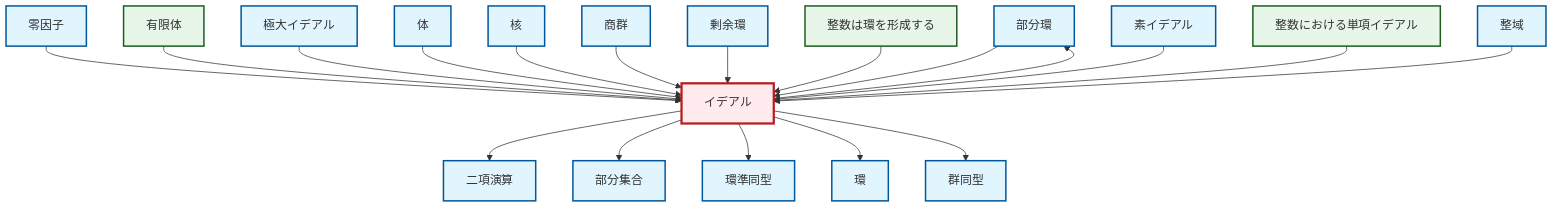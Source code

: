 graph TD
    classDef definition fill:#e1f5fe,stroke:#01579b,stroke-width:2px
    classDef theorem fill:#f3e5f5,stroke:#4a148c,stroke-width:2px
    classDef axiom fill:#fff3e0,stroke:#e65100,stroke-width:2px
    classDef example fill:#e8f5e9,stroke:#1b5e20,stroke-width:2px
    classDef current fill:#ffebee,stroke:#b71c1c,stroke-width:3px
    def-subring["部分環"]:::definition
    def-ideal["イデアル"]:::definition
    def-field["体"]:::definition
    def-binary-operation["二項演算"]:::definition
    def-ring-homomorphism["環準同型"]:::definition
    ex-finite-field["有限体"]:::example
    def-isomorphism["群同型"]:::definition
    def-subset["部分集合"]:::definition
    ex-principal-ideal["整数における単項イデアル"]:::example
    def-kernel["核"]:::definition
    def-prime-ideal["素イデアル"]:::definition
    def-quotient-group["商群"]:::definition
    def-zero-divisor["零因子"]:::definition
    def-quotient-ring["剰余環"]:::definition
    def-ring["環"]:::definition
    ex-integers-ring["整数は環を形成する"]:::example
    def-maximal-ideal["極大イデアル"]:::definition
    def-integral-domain["整域"]:::definition
    def-ideal --> def-binary-operation
    def-zero-divisor --> def-ideal
    ex-finite-field --> def-ideal
    def-ideal --> def-subset
    def-maximal-ideal --> def-ideal
    def-field --> def-ideal
    def-ideal --> def-ring-homomorphism
    def-kernel --> def-ideal
    def-quotient-group --> def-ideal
    def-subring --> def-ideal
    def-quotient-ring --> def-ideal
    ex-integers-ring --> def-ideal
    def-prime-ideal --> def-ideal
    def-ideal --> def-ring
    def-ideal --> def-isomorphism
    ex-principal-ideal --> def-ideal
    def-ideal --> def-subring
    def-integral-domain --> def-ideal
    class def-ideal current